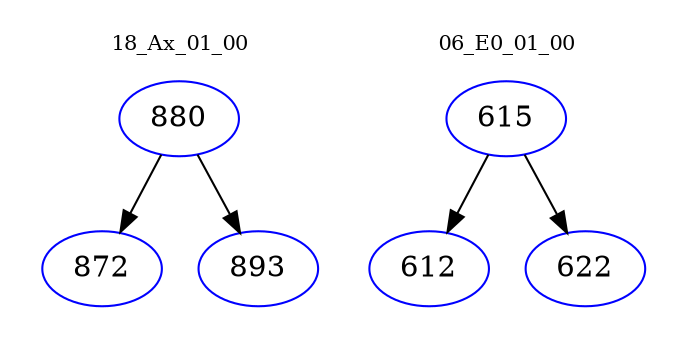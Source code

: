 digraph{
subgraph cluster_0 {
color = white
label = "18_Ax_01_00";
fontsize=10;
T0_880 [label="880", color="blue"]
T0_880 -> T0_872 [color="black"]
T0_872 [label="872", color="blue"]
T0_880 -> T0_893 [color="black"]
T0_893 [label="893", color="blue"]
}
subgraph cluster_1 {
color = white
label = "06_E0_01_00";
fontsize=10;
T1_615 [label="615", color="blue"]
T1_615 -> T1_612 [color="black"]
T1_612 [label="612", color="blue"]
T1_615 -> T1_622 [color="black"]
T1_622 [label="622", color="blue"]
}
}
